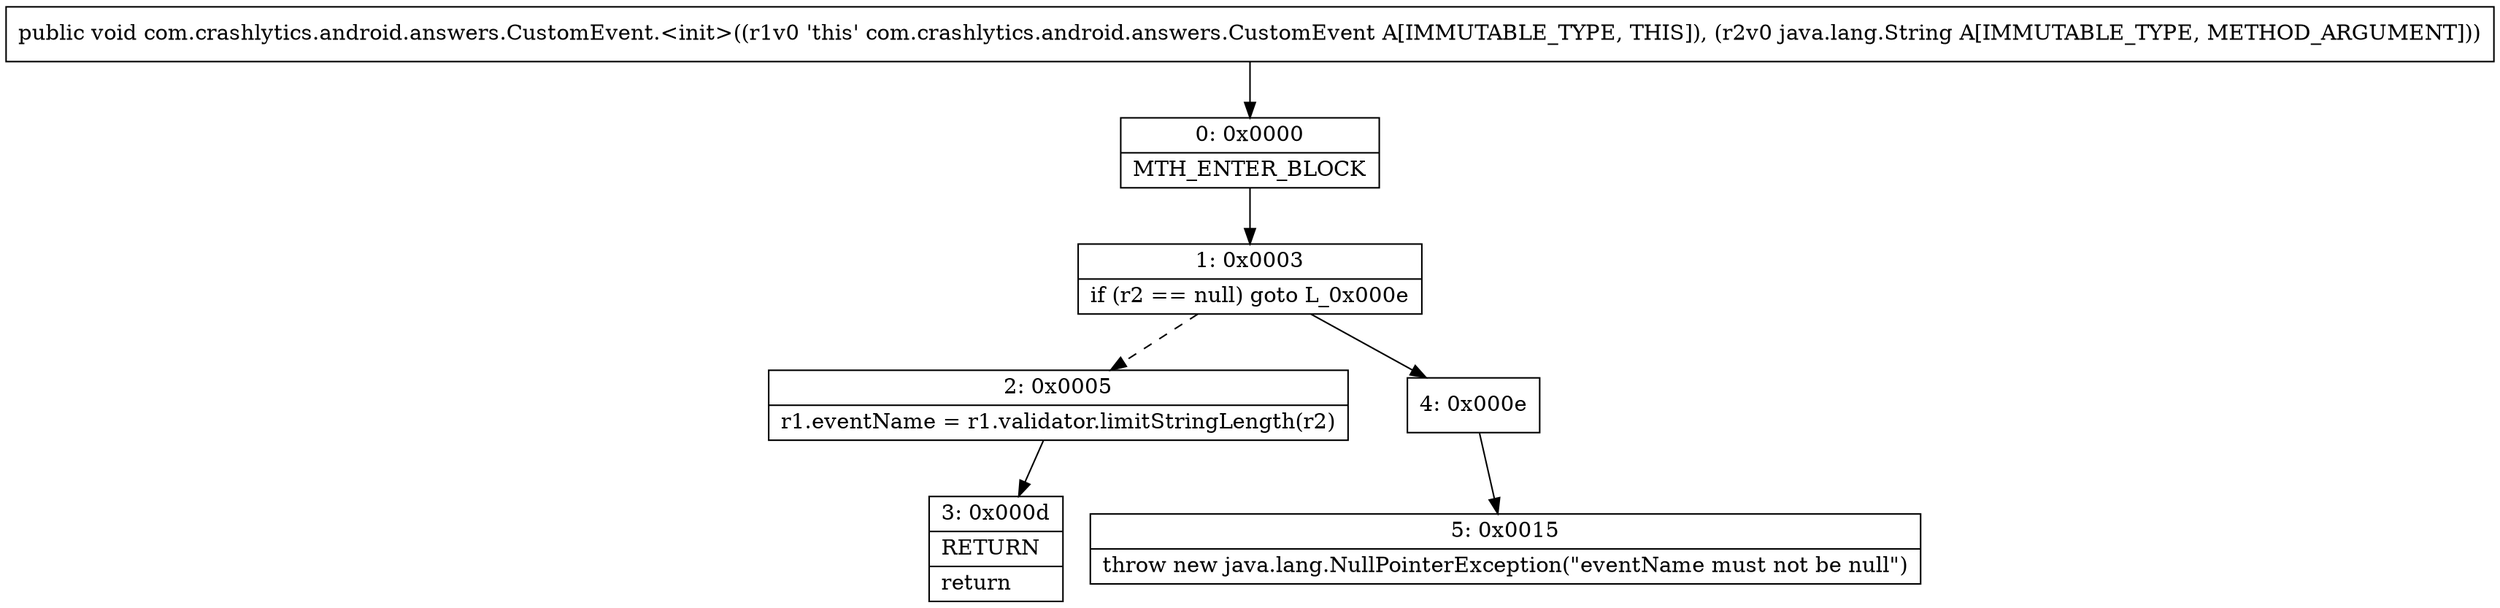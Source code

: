 digraph "CFG forcom.crashlytics.android.answers.CustomEvent.\<init\>(Ljava\/lang\/String;)V" {
Node_0 [shape=record,label="{0\:\ 0x0000|MTH_ENTER_BLOCK\l}"];
Node_1 [shape=record,label="{1\:\ 0x0003|if (r2 == null) goto L_0x000e\l}"];
Node_2 [shape=record,label="{2\:\ 0x0005|r1.eventName = r1.validator.limitStringLength(r2)\l}"];
Node_3 [shape=record,label="{3\:\ 0x000d|RETURN\l|return\l}"];
Node_4 [shape=record,label="{4\:\ 0x000e}"];
Node_5 [shape=record,label="{5\:\ 0x0015|throw new java.lang.NullPointerException(\"eventName must not be null\")\l}"];
MethodNode[shape=record,label="{public void com.crashlytics.android.answers.CustomEvent.\<init\>((r1v0 'this' com.crashlytics.android.answers.CustomEvent A[IMMUTABLE_TYPE, THIS]), (r2v0 java.lang.String A[IMMUTABLE_TYPE, METHOD_ARGUMENT])) }"];
MethodNode -> Node_0;
Node_0 -> Node_1;
Node_1 -> Node_2[style=dashed];
Node_1 -> Node_4;
Node_2 -> Node_3;
Node_4 -> Node_5;
}

